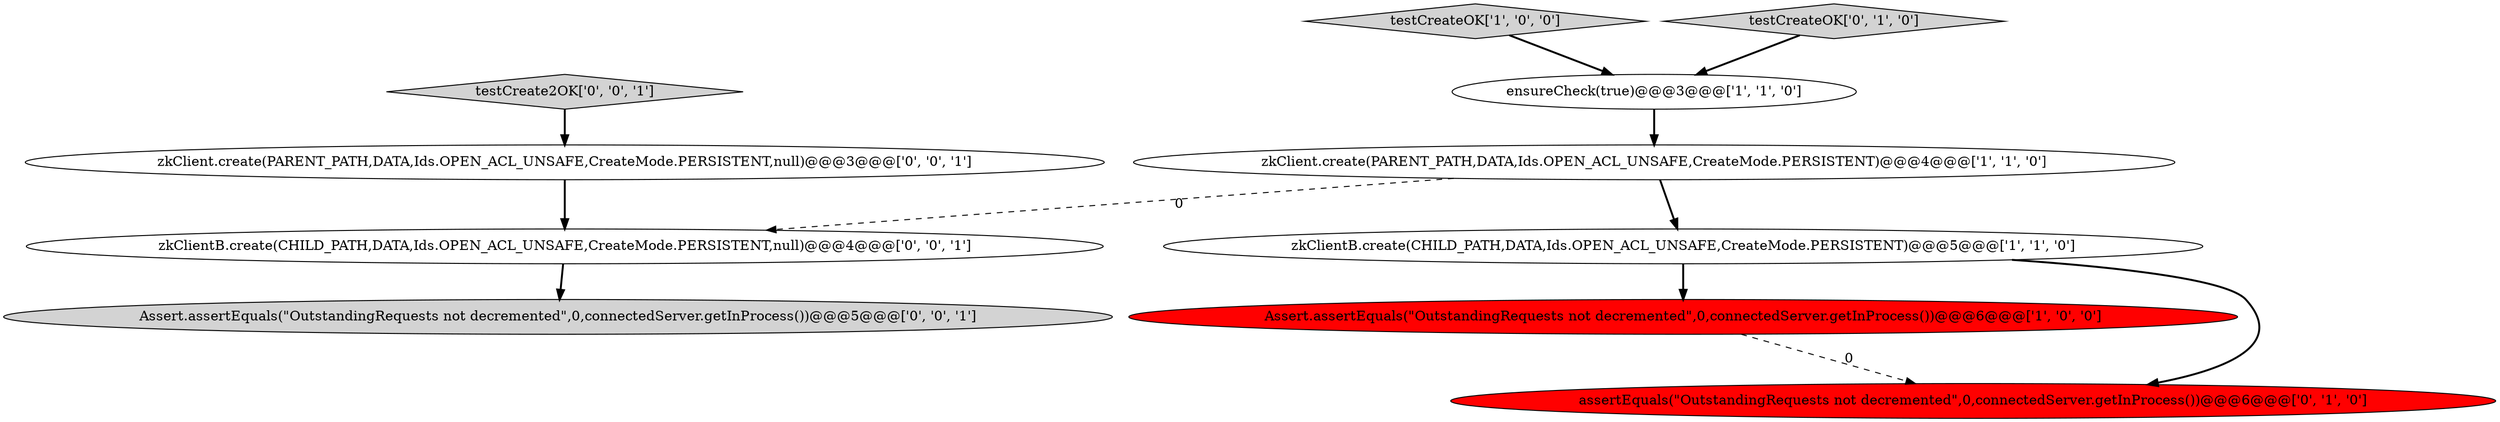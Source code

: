 digraph {
4 [style = filled, label = "ensureCheck(true)@@@3@@@['1', '1', '0']", fillcolor = white, shape = ellipse image = "AAA0AAABBB1BBB"];
1 [style = filled, label = "Assert.assertEquals(\"OutstandingRequests not decremented\",0,connectedServer.getInProcess())@@@6@@@['1', '0', '0']", fillcolor = red, shape = ellipse image = "AAA1AAABBB1BBB"];
3 [style = filled, label = "zkClient.create(PARENT_PATH,DATA,Ids.OPEN_ACL_UNSAFE,CreateMode.PERSISTENT)@@@4@@@['1', '1', '0']", fillcolor = white, shape = ellipse image = "AAA0AAABBB1BBB"];
0 [style = filled, label = "testCreateOK['1', '0', '0']", fillcolor = lightgray, shape = diamond image = "AAA0AAABBB1BBB"];
2 [style = filled, label = "zkClientB.create(CHILD_PATH,DATA,Ids.OPEN_ACL_UNSAFE,CreateMode.PERSISTENT)@@@5@@@['1', '1', '0']", fillcolor = white, shape = ellipse image = "AAA0AAABBB1BBB"];
7 [style = filled, label = "zkClientB.create(CHILD_PATH,DATA,Ids.OPEN_ACL_UNSAFE,CreateMode.PERSISTENT,null)@@@4@@@['0', '0', '1']", fillcolor = white, shape = ellipse image = "AAA0AAABBB3BBB"];
6 [style = filled, label = "assertEquals(\"OutstandingRequests not decremented\",0,connectedServer.getInProcess())@@@6@@@['0', '1', '0']", fillcolor = red, shape = ellipse image = "AAA1AAABBB2BBB"];
9 [style = filled, label = "Assert.assertEquals(\"OutstandingRequests not decremented\",0,connectedServer.getInProcess())@@@5@@@['0', '0', '1']", fillcolor = lightgray, shape = ellipse image = "AAA0AAABBB3BBB"];
5 [style = filled, label = "testCreateOK['0', '1', '0']", fillcolor = lightgray, shape = diamond image = "AAA0AAABBB2BBB"];
10 [style = filled, label = "zkClient.create(PARENT_PATH,DATA,Ids.OPEN_ACL_UNSAFE,CreateMode.PERSISTENT,null)@@@3@@@['0', '0', '1']", fillcolor = white, shape = ellipse image = "AAA0AAABBB3BBB"];
8 [style = filled, label = "testCreate2OK['0', '0', '1']", fillcolor = lightgray, shape = diamond image = "AAA0AAABBB3BBB"];
7->9 [style = bold, label=""];
4->3 [style = bold, label=""];
8->10 [style = bold, label=""];
3->2 [style = bold, label=""];
0->4 [style = bold, label=""];
3->7 [style = dashed, label="0"];
10->7 [style = bold, label=""];
2->6 [style = bold, label=""];
2->1 [style = bold, label=""];
1->6 [style = dashed, label="0"];
5->4 [style = bold, label=""];
}
